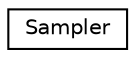 digraph "Graphical Class Hierarchy"
{
  edge [fontname="Helvetica",fontsize="10",labelfontname="Helvetica",labelfontsize="10"];
  node [fontname="Helvetica",fontsize="10",shape=record];
  rankdir="LR";
  Node1 [label="Sampler",height=0.2,width=0.4,color="black", fillcolor="white", style="filled",URL="$class_sampler.html",tooltip="The Sampler class is mainly used to anti-alias the rendered image (unused, in an ideal implementation..."];
}
